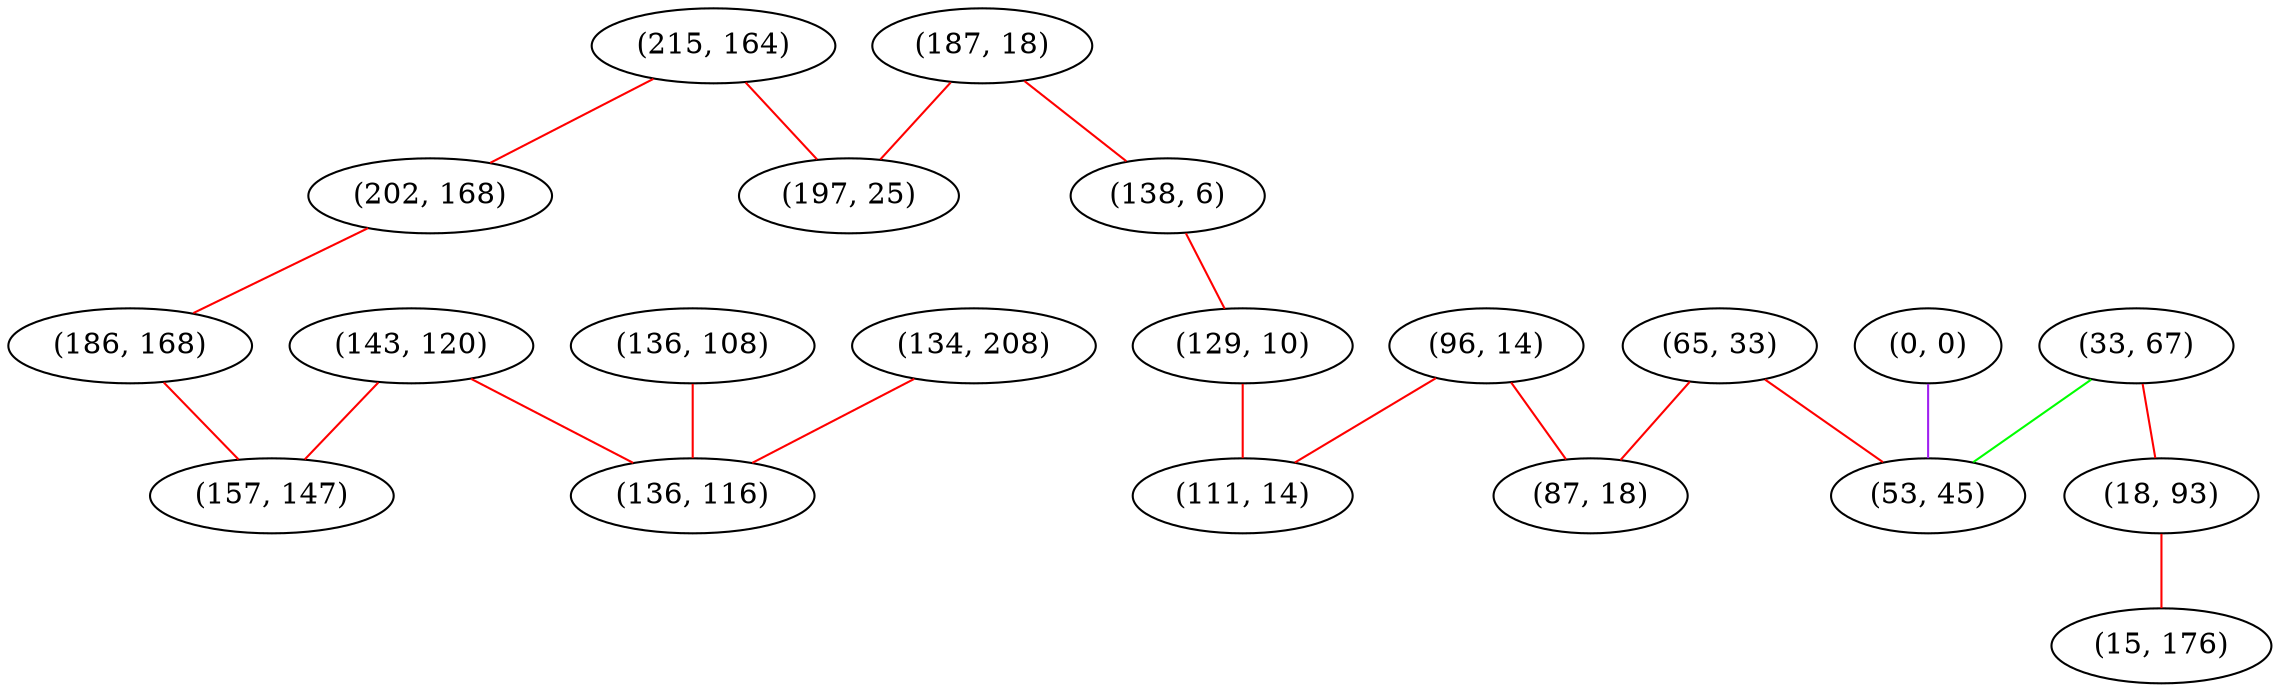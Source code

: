 graph "" {
"(215, 164)";
"(202, 168)";
"(136, 108)";
"(33, 67)";
"(143, 120)";
"(186, 168)";
"(96, 14)";
"(187, 18)";
"(138, 6)";
"(65, 33)";
"(197, 25)";
"(18, 93)";
"(0, 0)";
"(134, 208)";
"(129, 10)";
"(157, 147)";
"(111, 14)";
"(136, 116)";
"(15, 176)";
"(53, 45)";
"(87, 18)";
"(215, 164)" -- "(197, 25)"  [color=red, key=0, weight=1];
"(215, 164)" -- "(202, 168)"  [color=red, key=0, weight=1];
"(202, 168)" -- "(186, 168)"  [color=red, key=0, weight=1];
"(136, 108)" -- "(136, 116)"  [color=red, key=0, weight=1];
"(33, 67)" -- "(18, 93)"  [color=red, key=0, weight=1];
"(33, 67)" -- "(53, 45)"  [color=green, key=0, weight=2];
"(143, 120)" -- "(136, 116)"  [color=red, key=0, weight=1];
"(143, 120)" -- "(157, 147)"  [color=red, key=0, weight=1];
"(186, 168)" -- "(157, 147)"  [color=red, key=0, weight=1];
"(96, 14)" -- "(111, 14)"  [color=red, key=0, weight=1];
"(96, 14)" -- "(87, 18)"  [color=red, key=0, weight=1];
"(187, 18)" -- "(197, 25)"  [color=red, key=0, weight=1];
"(187, 18)" -- "(138, 6)"  [color=red, key=0, weight=1];
"(138, 6)" -- "(129, 10)"  [color=red, key=0, weight=1];
"(65, 33)" -- "(53, 45)"  [color=red, key=0, weight=1];
"(65, 33)" -- "(87, 18)"  [color=red, key=0, weight=1];
"(18, 93)" -- "(15, 176)"  [color=red, key=0, weight=1];
"(0, 0)" -- "(53, 45)"  [color=purple, key=0, weight=4];
"(134, 208)" -- "(136, 116)"  [color=red, key=0, weight=1];
"(129, 10)" -- "(111, 14)"  [color=red, key=0, weight=1];
}
